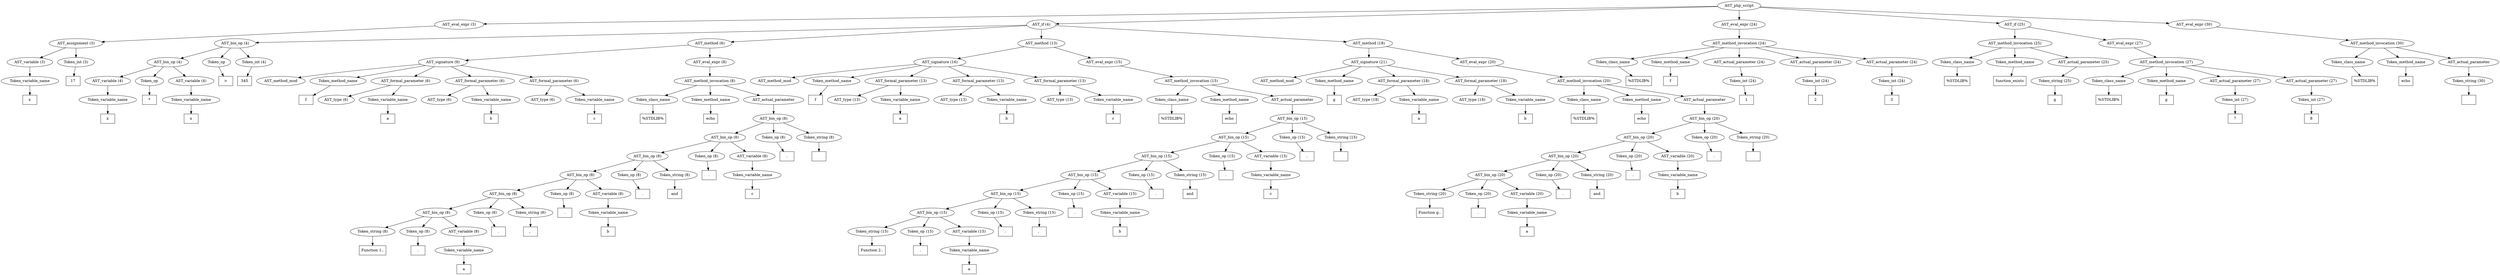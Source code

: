/*
 * AST in dot format generated by phc -- the PHP compiler
 */

digraph AST {
node_0 [label="AST_php_script"];
node_1 [label="AST_eval_expr (3)"];
node_2 [label="AST_assignment (3)"];
node_3 [label="AST_variable (3)"];
node_4 [label="Token_variable_name"];
node_5 [label="x", shape=box]
node_4 -> node_5;
node_3 -> node_4;
node_6 [label="Token_int (3)"];
node_7 [label="17", shape=box]
node_6 -> node_7;
node_2 -> node_6;
node_2 -> node_3;
node_1 -> node_2;
node_8 [label="AST_if (4)"];
node_9 [label="AST_bin_op (4)"];
node_10 [label="AST_bin_op (4)"];
node_11 [label="AST_variable (4)"];
node_12 [label="Token_variable_name"];
node_13 [label="x", shape=box]
node_12 -> node_13;
node_11 -> node_12;
node_14 [label="Token_op"];
node_15 [label="*", shape=box]
node_14 -> node_15;
node_16 [label="AST_variable (4)"];
node_17 [label="Token_variable_name"];
node_18 [label="x", shape=box]
node_17 -> node_18;
node_16 -> node_17;
node_10 -> node_16;
node_10 -> node_14;
node_10 -> node_11;
node_19 [label="Token_op"];
node_20 [label=">", shape=box]
node_19 -> node_20;
node_21 [label="Token_int (4)"];
node_22 [label="345", shape=box]
node_21 -> node_22;
node_9 -> node_21;
node_9 -> node_19;
node_9 -> node_10;
node_23 [label="AST_method (6)"];
node_24 [label="AST_signature (9)"];
node_25 [label="AST_method_mod"];
node_26 [label="Token_method_name"];
node_27 [label="f", shape=box]
node_26 -> node_27;
node_28 [label="AST_formal_parameter (6)"];
node_29 [label="AST_type (6)"];
node_30 [label="Token_variable_name"];
node_31 [label="a", shape=box]
node_30 -> node_31;
node_28 -> node_30;
node_28 -> node_29;
node_32 [label="AST_formal_parameter (6)"];
node_33 [label="AST_type (6)"];
node_34 [label="Token_variable_name"];
node_35 [label="b", shape=box]
node_34 -> node_35;
node_32 -> node_34;
node_32 -> node_33;
node_36 [label="AST_formal_parameter (6)"];
node_37 [label="AST_type (6)"];
node_38 [label="Token_variable_name"];
node_39 [label="c", shape=box]
node_38 -> node_39;
node_36 -> node_38;
node_36 -> node_37;
node_24 -> node_36;
node_24 -> node_32;
node_24 -> node_28;
node_24 -> node_26;
node_24 -> node_25;
node_40 [label="AST_eval_expr (8)"];
node_41 [label="AST_method_invocation (8)"];
node_42 [label="Token_class_name"];
node_43 [label="%STDLIB%", shape=box]
node_42 -> node_43;
node_44 [label="Token_method_name"];
node_45 [label="echo", shape=box]
node_44 -> node_45;
node_46 [label="AST_actual_parameter"];
node_47 [label="AST_bin_op (8)"];
node_48 [label="AST_bin_op (8)"];
node_49 [label="AST_bin_op (8)"];
node_50 [label="AST_bin_op (8)"];
node_51 [label="AST_bin_op (8)"];
node_52 [label="AST_bin_op (8)"];
node_53 [label="Token_string (8)"];
node_54 [label="Function 1..", shape=box]
node_53 -> node_54;
node_55 [label="Token_op (8)"];
node_56 [label=".", shape=box]
node_55 -> node_56;
node_57 [label="AST_variable (8)"];
node_58 [label="Token_variable_name"];
node_59 [label="a", shape=box]
node_58 -> node_59;
node_57 -> node_58;
node_52 -> node_57;
node_52 -> node_55;
node_52 -> node_53;
node_60 [label="Token_op (8)"];
node_61 [label=".", shape=box]
node_60 -> node_61;
node_62 [label="Token_string (8)"];
node_63 [label=", ", shape=box]
node_62 -> node_63;
node_51 -> node_62;
node_51 -> node_60;
node_51 -> node_52;
node_64 [label="Token_op (8)"];
node_65 [label=".", shape=box]
node_64 -> node_65;
node_66 [label="AST_variable (8)"];
node_67 [label="Token_variable_name"];
node_68 [label="b", shape=box]
node_67 -> node_68;
node_66 -> node_67;
node_50 -> node_66;
node_50 -> node_64;
node_50 -> node_51;
node_69 [label="Token_op (8)"];
node_70 [label=".", shape=box]
node_69 -> node_70;
node_71 [label="Token_string (8)"];
node_72 [label=" and ", shape=box]
node_71 -> node_72;
node_49 -> node_71;
node_49 -> node_69;
node_49 -> node_50;
node_73 [label="Token_op (8)"];
node_74 [label=".", shape=box]
node_73 -> node_74;
node_75 [label="AST_variable (8)"];
node_76 [label="Token_variable_name"];
node_77 [label="c", shape=box]
node_76 -> node_77;
node_75 -> node_76;
node_48 -> node_75;
node_48 -> node_73;
node_48 -> node_49;
node_78 [label="Token_op (8)"];
node_79 [label=".", shape=box]
node_78 -> node_79;
node_80 [label="Token_string (8)"];
node_81 [label="", shape=box]
node_80 -> node_81;
node_47 -> node_80;
node_47 -> node_78;
node_47 -> node_48;
node_46 -> node_47;
node_41 -> node_46;
node_41 -> node_44;
node_41 -> node_42;
node_40 -> node_41;
node_23 -> node_40;
node_23 -> node_24;
node_82 [label="AST_method (13)"];
node_83 [label="AST_signature (16)"];
node_84 [label="AST_method_mod"];
node_85 [label="Token_method_name"];
node_86 [label="f", shape=box]
node_85 -> node_86;
node_87 [label="AST_formal_parameter (13)"];
node_88 [label="AST_type (13)"];
node_89 [label="Token_variable_name"];
node_90 [label="a", shape=box]
node_89 -> node_90;
node_87 -> node_89;
node_87 -> node_88;
node_91 [label="AST_formal_parameter (13)"];
node_92 [label="AST_type (13)"];
node_93 [label="Token_variable_name"];
node_94 [label="b", shape=box]
node_93 -> node_94;
node_91 -> node_93;
node_91 -> node_92;
node_95 [label="AST_formal_parameter (13)"];
node_96 [label="AST_type (13)"];
node_97 [label="Token_variable_name"];
node_98 [label="c", shape=box]
node_97 -> node_98;
node_95 -> node_97;
node_95 -> node_96;
node_83 -> node_95;
node_83 -> node_91;
node_83 -> node_87;
node_83 -> node_85;
node_83 -> node_84;
node_99 [label="AST_eval_expr (15)"];
node_100 [label="AST_method_invocation (15)"];
node_101 [label="Token_class_name"];
node_102 [label="%STDLIB%", shape=box]
node_101 -> node_102;
node_103 [label="Token_method_name"];
node_104 [label="echo", shape=box]
node_103 -> node_104;
node_105 [label="AST_actual_parameter"];
node_106 [label="AST_bin_op (15)"];
node_107 [label="AST_bin_op (15)"];
node_108 [label="AST_bin_op (15)"];
node_109 [label="AST_bin_op (15)"];
node_110 [label="AST_bin_op (15)"];
node_111 [label="AST_bin_op (15)"];
node_112 [label="Token_string (15)"];
node_113 [label="Function 2..", shape=box]
node_112 -> node_113;
node_114 [label="Token_op (15)"];
node_115 [label=".", shape=box]
node_114 -> node_115;
node_116 [label="AST_variable (15)"];
node_117 [label="Token_variable_name"];
node_118 [label="a", shape=box]
node_117 -> node_118;
node_116 -> node_117;
node_111 -> node_116;
node_111 -> node_114;
node_111 -> node_112;
node_119 [label="Token_op (15)"];
node_120 [label=".", shape=box]
node_119 -> node_120;
node_121 [label="Token_string (15)"];
node_122 [label=", ", shape=box]
node_121 -> node_122;
node_110 -> node_121;
node_110 -> node_119;
node_110 -> node_111;
node_123 [label="Token_op (15)"];
node_124 [label=".", shape=box]
node_123 -> node_124;
node_125 [label="AST_variable (15)"];
node_126 [label="Token_variable_name"];
node_127 [label="b", shape=box]
node_126 -> node_127;
node_125 -> node_126;
node_109 -> node_125;
node_109 -> node_123;
node_109 -> node_110;
node_128 [label="Token_op (15)"];
node_129 [label=".", shape=box]
node_128 -> node_129;
node_130 [label="Token_string (15)"];
node_131 [label=" and ", shape=box]
node_130 -> node_131;
node_108 -> node_130;
node_108 -> node_128;
node_108 -> node_109;
node_132 [label="Token_op (15)"];
node_133 [label=".", shape=box]
node_132 -> node_133;
node_134 [label="AST_variable (15)"];
node_135 [label="Token_variable_name"];
node_136 [label="c", shape=box]
node_135 -> node_136;
node_134 -> node_135;
node_107 -> node_134;
node_107 -> node_132;
node_107 -> node_108;
node_137 [label="Token_op (15)"];
node_138 [label=".", shape=box]
node_137 -> node_138;
node_139 [label="Token_string (15)"];
node_140 [label="", shape=box]
node_139 -> node_140;
node_106 -> node_139;
node_106 -> node_137;
node_106 -> node_107;
node_105 -> node_106;
node_100 -> node_105;
node_100 -> node_103;
node_100 -> node_101;
node_99 -> node_100;
node_82 -> node_99;
node_82 -> node_83;
node_141 [label="AST_method (18)"];
node_142 [label="AST_signature (21)"];
node_143 [label="AST_method_mod"];
node_144 [label="Token_method_name"];
node_145 [label="g", shape=box]
node_144 -> node_145;
node_146 [label="AST_formal_parameter (18)"];
node_147 [label="AST_type (18)"];
node_148 [label="Token_variable_name"];
node_149 [label="a", shape=box]
node_148 -> node_149;
node_146 -> node_148;
node_146 -> node_147;
node_150 [label="AST_formal_parameter (18)"];
node_151 [label="AST_type (18)"];
node_152 [label="Token_variable_name"];
node_153 [label="b", shape=box]
node_152 -> node_153;
node_150 -> node_152;
node_150 -> node_151;
node_142 -> node_150;
node_142 -> node_146;
node_142 -> node_144;
node_142 -> node_143;
node_154 [label="AST_eval_expr (20)"];
node_155 [label="AST_method_invocation (20)"];
node_156 [label="Token_class_name"];
node_157 [label="%STDLIB%", shape=box]
node_156 -> node_157;
node_158 [label="Token_method_name"];
node_159 [label="echo", shape=box]
node_158 -> node_159;
node_160 [label="AST_actual_parameter"];
node_161 [label="AST_bin_op (20)"];
node_162 [label="AST_bin_op (20)"];
node_163 [label="AST_bin_op (20)"];
node_164 [label="AST_bin_op (20)"];
node_165 [label="Token_string (20)"];
node_166 [label="Function g..", shape=box]
node_165 -> node_166;
node_167 [label="Token_op (20)"];
node_168 [label=".", shape=box]
node_167 -> node_168;
node_169 [label="AST_variable (20)"];
node_170 [label="Token_variable_name"];
node_171 [label="a", shape=box]
node_170 -> node_171;
node_169 -> node_170;
node_164 -> node_169;
node_164 -> node_167;
node_164 -> node_165;
node_172 [label="Token_op (20)"];
node_173 [label=".", shape=box]
node_172 -> node_173;
node_174 [label="Token_string (20)"];
node_175 [label=" and ", shape=box]
node_174 -> node_175;
node_163 -> node_174;
node_163 -> node_172;
node_163 -> node_164;
node_176 [label="Token_op (20)"];
node_177 [label=".", shape=box]
node_176 -> node_177;
node_178 [label="AST_variable (20)"];
node_179 [label="Token_variable_name"];
node_180 [label="b", shape=box]
node_179 -> node_180;
node_178 -> node_179;
node_162 -> node_178;
node_162 -> node_176;
node_162 -> node_163;
node_181 [label="Token_op (20)"];
node_182 [label=".", shape=box]
node_181 -> node_182;
node_183 [label="Token_string (20)"];
node_184 [label="", shape=box]
node_183 -> node_184;
node_161 -> node_183;
node_161 -> node_181;
node_161 -> node_162;
node_160 -> node_161;
node_155 -> node_160;
node_155 -> node_158;
node_155 -> node_156;
node_154 -> node_155;
node_141 -> node_154;
node_141 -> node_142;
node_8 -> node_141;
node_8 -> node_82;
node_8 -> node_23;
node_8 -> node_9;
node_185 [label="AST_eval_expr (24)"];
node_186 [label="AST_method_invocation (24)"];
node_187 [label="Token_class_name"];
node_188 [label="%STDLIB%", shape=box]
node_187 -> node_188;
node_189 [label="Token_method_name"];
node_190 [label="f", shape=box]
node_189 -> node_190;
node_191 [label="AST_actual_parameter (24)"];
node_192 [label="Token_int (24)"];
node_193 [label="1", shape=box]
node_192 -> node_193;
node_191 -> node_192;
node_194 [label="AST_actual_parameter (24)"];
node_195 [label="Token_int (24)"];
node_196 [label="2", shape=box]
node_195 -> node_196;
node_194 -> node_195;
node_197 [label="AST_actual_parameter (24)"];
node_198 [label="Token_int (24)"];
node_199 [label="3", shape=box]
node_198 -> node_199;
node_197 -> node_198;
node_186 -> node_197;
node_186 -> node_194;
node_186 -> node_191;
node_186 -> node_189;
node_186 -> node_187;
node_185 -> node_186;
node_200 [label="AST_if (25)"];
node_201 [label="AST_method_invocation (25)"];
node_202 [label="Token_class_name"];
node_203 [label="%STDLIB%", shape=box]
node_202 -> node_203;
node_204 [label="Token_method_name"];
node_205 [label="function_exists", shape=box]
node_204 -> node_205;
node_206 [label="AST_actual_parameter (25)"];
node_207 [label="Token_string (25)"];
node_208 [label="g", shape=box]
node_207 -> node_208;
node_206 -> node_207;
node_201 -> node_206;
node_201 -> node_204;
node_201 -> node_202;
node_209 [label="AST_eval_expr (27)"];
node_210 [label="AST_method_invocation (27)"];
node_211 [label="Token_class_name"];
node_212 [label="%STDLIB%", shape=box]
node_211 -> node_212;
node_213 [label="Token_method_name"];
node_214 [label="g", shape=box]
node_213 -> node_214;
node_215 [label="AST_actual_parameter (27)"];
node_216 [label="Token_int (27)"];
node_217 [label="7", shape=box]
node_216 -> node_217;
node_215 -> node_216;
node_218 [label="AST_actual_parameter (27)"];
node_219 [label="Token_int (27)"];
node_220 [label="8", shape=box]
node_219 -> node_220;
node_218 -> node_219;
node_210 -> node_218;
node_210 -> node_215;
node_210 -> node_213;
node_210 -> node_211;
node_209 -> node_210;
node_200 -> node_209;
node_200 -> node_201;
node_221 [label="AST_eval_expr (30)"];
node_222 [label="AST_method_invocation (30)"];
node_223 [label="Token_class_name"];
node_224 [label="%STDLIB%", shape=box]
node_223 -> node_224;
node_225 [label="Token_method_name"];
node_226 [label="echo", shape=box]
node_225 -> node_226;
node_227 [label="AST_actual_parameter"];
node_228 [label="Token_string (30)"];
node_229 [label="", shape=box]
node_228 -> node_229;
node_227 -> node_228;
node_222 -> node_227;
node_222 -> node_225;
node_222 -> node_223;
node_221 -> node_222;
node_0 -> node_221;
node_0 -> node_200;
node_0 -> node_185;
node_0 -> node_8;
node_0 -> node_1;
}
